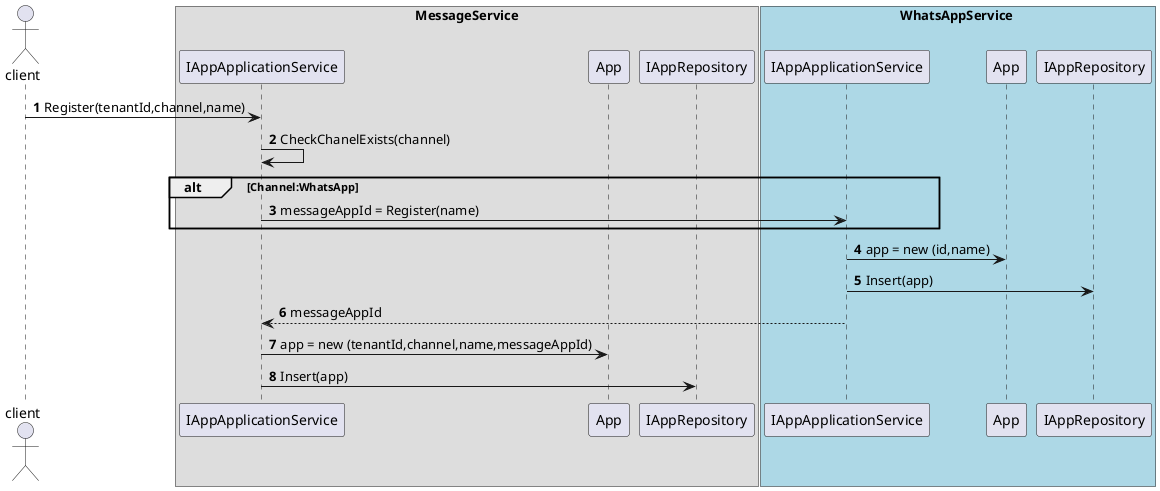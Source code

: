 @startuml
autonumber

actor  client

box MessageService
participant "IAppApplicationService" as ms_AppAppService
participant "App" as ms_App
participant "IAppRepository" as ms_AppRepository

end box

box WhatsAppService #LightBlue

participant "IAppApplicationService" as ws_AppAppService
participant "App" as ws_App
participant "IAppRepository" as ws_AppRepository

end box
client -> ms_AppAppService:Register(tenantId,channel,name)
ms_AppAppService -> ms_AppAppService:CheckChanelExists(channel)

alt Channel:WhatsApp

ms_AppAppService -> ws_AppAppService:messageAppId = Register(name)

end

ws_AppAppService -> ws_App:app = new (id,name)
ws_AppAppService -> ws_AppRepository:Insert(app)
ws_AppAppService --> ms_AppAppService:messageAppId

ms_AppAppService -> ms_App:app = new (tenantId,channel,name,messageAppId)
ms_AppAppService -> ms_AppRepository:Insert(app)


@enduml